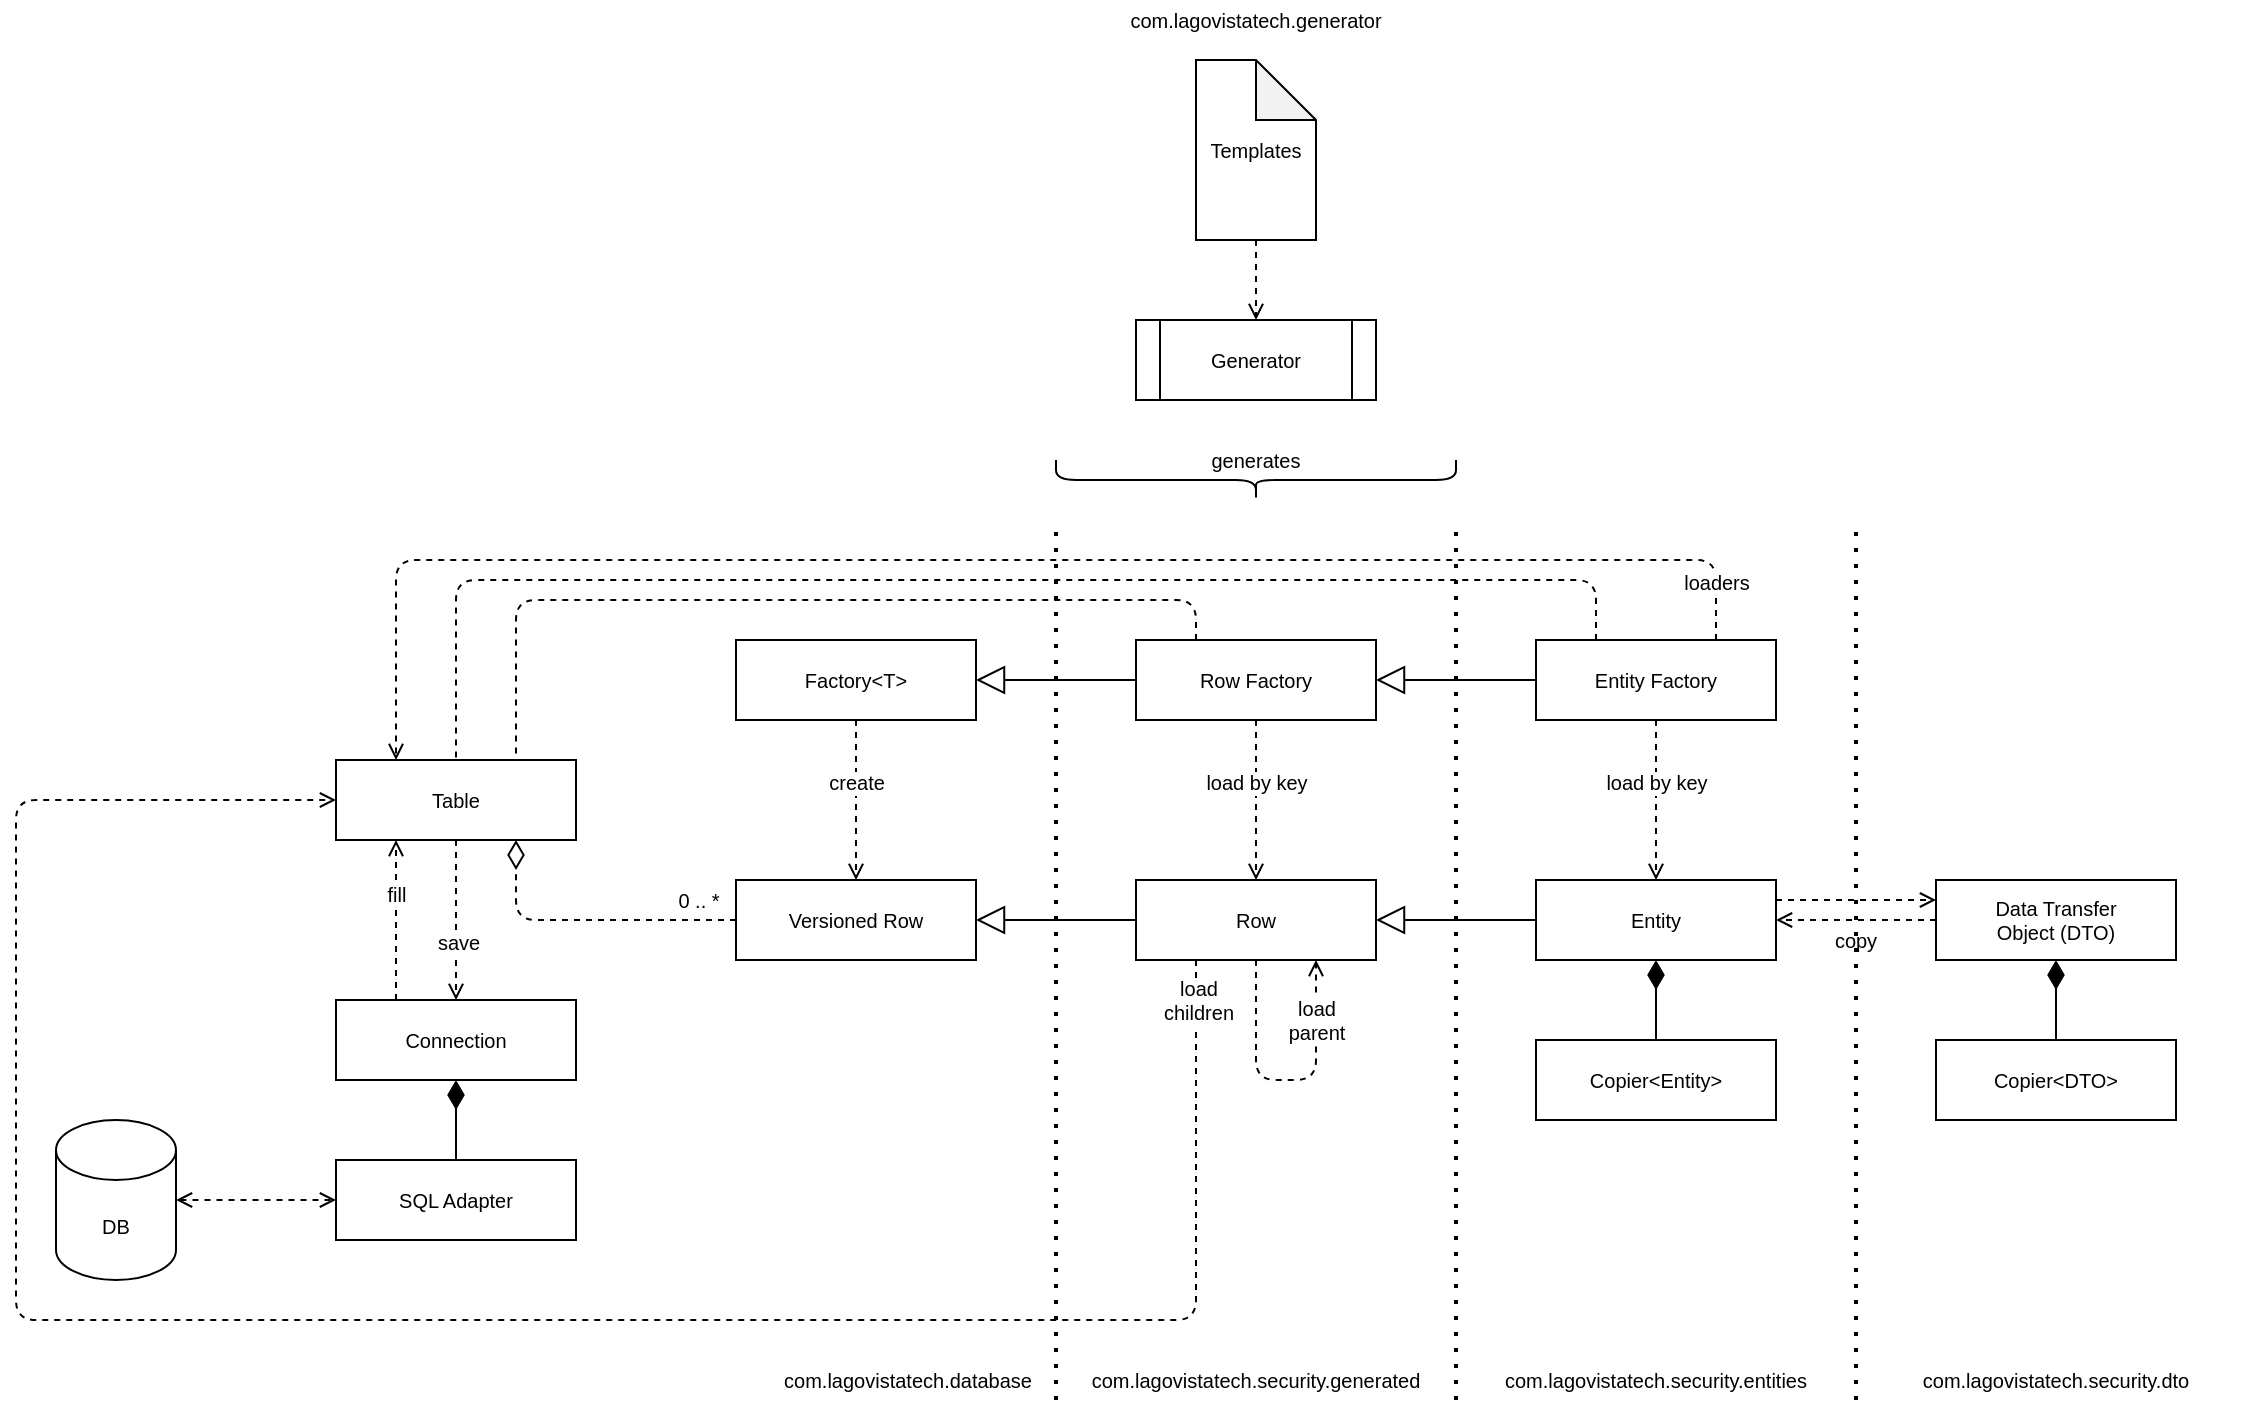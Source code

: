 <mxfile version="14.9.6" type="device"><diagram id="TvtnYFpjn__jNj63p28z" name="Page-1"><mxGraphModel dx="3470" dy="1372" grid="1" gridSize="10" guides="0" tooltips="1" connect="1" arrows="1" fold="1" page="1" pageScale="1" pageWidth="1100" pageHeight="850" math="0" shadow="0"><root><mxCell id="0"/><mxCell id="1" parent="0"/><mxCell id="QpQYyfYQf8VFAbu0AmhI-1" value="DB" style="shape=cylinder3;whiteSpace=wrap;html=1;boundedLbl=1;backgroundOutline=1;size=15;fontSize=10;" vertex="1" parent="1"><mxGeometry x="-60" y="620" width="60" height="80" as="geometry"/></mxCell><mxCell id="QpQYyfYQf8VFAbu0AmhI-2" value="Generator" style="shape=process;whiteSpace=wrap;html=1;backgroundOutline=1;fontSize=10;" vertex="1" parent="1"><mxGeometry x="480" y="220" width="120" height="40" as="geometry"/></mxCell><mxCell id="QpQYyfYQf8VFAbu0AmhI-3" value="Templates" style="shape=note;whiteSpace=wrap;html=1;backgroundOutline=1;darkOpacity=0.05;fontSize=10;" vertex="1" parent="1"><mxGeometry x="510" y="90" width="60" height="90" as="geometry"/></mxCell><mxCell id="QpQYyfYQf8VFAbu0AmhI-4" value="Row" style="rounded=0;whiteSpace=wrap;html=1;fontSize=10;" vertex="1" parent="1"><mxGeometry x="480" y="500" width="120" height="40" as="geometry"/></mxCell><mxCell id="QpQYyfYQf8VFAbu0AmhI-5" value="Row Factory" style="rounded=0;whiteSpace=wrap;html=1;fontSize=10;" vertex="1" parent="1"><mxGeometry x="480" y="380" width="120" height="40" as="geometry"/></mxCell><mxCell id="QpQYyfYQf8VFAbu0AmhI-6" value="Connection" style="rounded=0;whiteSpace=wrap;html=1;fontSize=10;" vertex="1" parent="1"><mxGeometry x="80" y="560" width="120" height="40" as="geometry"/></mxCell><mxCell id="QpQYyfYQf8VFAbu0AmhI-7" value="Table" style="rounded=0;whiteSpace=wrap;html=1;fontSize=10;" vertex="1" parent="1"><mxGeometry x="80" y="440" width="120" height="40" as="geometry"/></mxCell><mxCell id="QpQYyfYQf8VFAbu0AmhI-9" value="Entity" style="rounded=0;whiteSpace=wrap;html=1;fontSize=10;" vertex="1" parent="1"><mxGeometry x="680" y="500" width="120" height="40" as="geometry"/></mxCell><mxCell id="QpQYyfYQf8VFAbu0AmhI-10" value="Entity Factory" style="rounded=0;whiteSpace=wrap;html=1;fontSize=10;" vertex="1" parent="1"><mxGeometry x="680" y="380" width="120" height="40" as="geometry"/></mxCell><mxCell id="QpQYyfYQf8VFAbu0AmhI-11" value="Data Transfer&lt;br style=&quot;font-size: 10px;&quot;&gt;Object (DTO)" style="rounded=0;whiteSpace=wrap;html=1;fontSize=10;" vertex="1" parent="1"><mxGeometry x="880" y="500" width="120" height="40" as="geometry"/></mxCell><mxCell id="QpQYyfYQf8VFAbu0AmhI-12" value="Copier&amp;lt;DTO&amp;gt;" style="rounded=0;whiteSpace=wrap;html=1;fontSize=10;" vertex="1" parent="1"><mxGeometry x="880" y="580" width="120" height="40" as="geometry"/></mxCell><mxCell id="QpQYyfYQf8VFAbu0AmhI-13" value="Copier&amp;lt;Entity&amp;gt;" style="rounded=0;whiteSpace=wrap;html=1;fontSize=10;" vertex="1" parent="1"><mxGeometry x="680" y="580" width="120" height="40" as="geometry"/></mxCell><mxCell id="QpQYyfYQf8VFAbu0AmhI-21" value="" style="endArrow=none;dashed=1;html=1;dashPattern=1 3;strokeWidth=2;fontSize=10;" edge="1" parent="1"><mxGeometry width="50" height="50" relative="1" as="geometry"><mxPoint x="640" y="760" as="sourcePoint"/><mxPoint x="640" y="320" as="targetPoint"/></mxGeometry></mxCell><mxCell id="QpQYyfYQf8VFAbu0AmhI-22" value="" style="endArrow=none;dashed=1;html=1;dashPattern=1 3;strokeWidth=2;fontSize=10;" edge="1" parent="1"><mxGeometry width="50" height="50" relative="1" as="geometry"><mxPoint x="440" y="760" as="sourcePoint"/><mxPoint x="440" y="320" as="targetPoint"/></mxGeometry></mxCell><mxCell id="QpQYyfYQf8VFAbu0AmhI-27" value="" style="endArrow=none;dashed=1;html=1;dashPattern=1 3;strokeWidth=2;fontSize=10;" edge="1" parent="1"><mxGeometry width="50" height="50" relative="1" as="geometry"><mxPoint x="840" y="760" as="sourcePoint"/><mxPoint x="840" y="320" as="targetPoint"/></mxGeometry></mxCell><mxCell id="QpQYyfYQf8VFAbu0AmhI-30" value="Versioned Row" style="rounded=0;whiteSpace=wrap;html=1;fontSize=10;" vertex="1" parent="1"><mxGeometry x="280" y="500" width="120" height="40" as="geometry"/></mxCell><mxCell id="QpQYyfYQf8VFAbu0AmhI-33" value="" style="endArrow=block;endSize=12;endFill=0;html=1;entryX=1;entryY=0.5;entryDx=0;entryDy=0;exitX=0;exitY=0.5;exitDx=0;exitDy=0;fontSize=10;" edge="1" parent="1" source="QpQYyfYQf8VFAbu0AmhI-4" target="QpQYyfYQf8VFAbu0AmhI-30"><mxGeometry width="160" relative="1" as="geometry"><mxPoint x="410" y="260" as="sourcePoint"/><mxPoint x="570" y="260" as="targetPoint"/></mxGeometry></mxCell><mxCell id="QpQYyfYQf8VFAbu0AmhI-34" value="Factory&amp;lt;T&amp;gt;" style="rounded=0;whiteSpace=wrap;html=1;fontSize=10;" vertex="1" parent="1"><mxGeometry x="280" y="380" width="120" height="40" as="geometry"/></mxCell><mxCell id="QpQYyfYQf8VFAbu0AmhI-38" value="SQL Adapter" style="rounded=0;whiteSpace=wrap;html=1;fontSize=10;" vertex="1" parent="1"><mxGeometry x="80" y="640" width="120" height="40" as="geometry"/></mxCell><mxCell id="QpQYyfYQf8VFAbu0AmhI-42" value="" style="endArrow=diamondThin;endFill=1;endSize=12;html=1;exitX=0.5;exitY=0;exitDx=0;exitDy=0;entryX=0.5;entryY=1;entryDx=0;entryDy=0;startSize=12;fontSize=10;" edge="1" parent="1" source="QpQYyfYQf8VFAbu0AmhI-38" target="QpQYyfYQf8VFAbu0AmhI-6"><mxGeometry width="160" relative="1" as="geometry"><mxPoint x="100" y="460" as="sourcePoint"/><mxPoint x="260" y="460" as="targetPoint"/></mxGeometry></mxCell><mxCell id="QpQYyfYQf8VFAbu0AmhI-46" value="" style="endArrow=block;endSize=12;endFill=0;html=1;entryX=1;entryY=0.5;entryDx=0;entryDy=0;exitX=0;exitY=0.5;exitDx=0;exitDy=0;fontSize=10;" edge="1" parent="1" source="QpQYyfYQf8VFAbu0AmhI-5" target="QpQYyfYQf8VFAbu0AmhI-34"><mxGeometry width="160" relative="1" as="geometry"><mxPoint x="490" y="530" as="sourcePoint"/><mxPoint x="410" y="530" as="targetPoint"/></mxGeometry></mxCell><mxCell id="QpQYyfYQf8VFAbu0AmhI-47" value="" style="endArrow=block;endSize=12;endFill=0;html=1;entryX=1;entryY=0.5;entryDx=0;entryDy=0;exitX=0;exitY=0.5;exitDx=0;exitDy=0;fontSize=10;" edge="1" parent="1" source="QpQYyfYQf8VFAbu0AmhI-10" target="QpQYyfYQf8VFAbu0AmhI-5"><mxGeometry width="160" relative="1" as="geometry"><mxPoint x="490" y="410" as="sourcePoint"/><mxPoint x="410" y="410" as="targetPoint"/></mxGeometry></mxCell><mxCell id="QpQYyfYQf8VFAbu0AmhI-48" value="" style="endArrow=block;endSize=12;endFill=0;html=1;entryX=1;entryY=0.5;entryDx=0;entryDy=0;exitX=0;exitY=0.5;exitDx=0;exitDy=0;fontSize=10;" edge="1" parent="1" source="QpQYyfYQf8VFAbu0AmhI-9" target="QpQYyfYQf8VFAbu0AmhI-4"><mxGeometry width="160" relative="1" as="geometry"><mxPoint x="690" y="410" as="sourcePoint"/><mxPoint x="610" y="410" as="targetPoint"/></mxGeometry></mxCell><mxCell id="QpQYyfYQf8VFAbu0AmhI-49" value="" style="endArrow=diamondThin;endFill=1;endSize=12;html=1;exitX=0.5;exitY=0;exitDx=0;exitDy=0;entryX=0.5;entryY=1;entryDx=0;entryDy=0;fontSize=10;" edge="1" parent="1" source="QpQYyfYQf8VFAbu0AmhI-13" target="QpQYyfYQf8VFAbu0AmhI-9"><mxGeometry width="160" relative="1" as="geometry"><mxPoint x="10" y="350" as="sourcePoint"/><mxPoint x="90" y="350" as="targetPoint"/></mxGeometry></mxCell><mxCell id="QpQYyfYQf8VFAbu0AmhI-50" value="" style="endArrow=diamondThin;endFill=1;endSize=12;html=1;exitX=0.5;exitY=0;exitDx=0;exitDy=0;entryX=0.5;entryY=1;entryDx=0;entryDy=0;fontSize=10;" edge="1" parent="1" source="QpQYyfYQf8VFAbu0AmhI-12" target="QpQYyfYQf8VFAbu0AmhI-11"><mxGeometry width="160" relative="1" as="geometry"><mxPoint x="750" y="590" as="sourcePoint"/><mxPoint x="750" y="550" as="targetPoint"/></mxGeometry></mxCell><mxCell id="QpQYyfYQf8VFAbu0AmhI-55" value="load by key" style="html=1;verticalAlign=bottom;endArrow=open;dashed=1;endSize=6;entryX=0.5;entryY=0;entryDx=0;entryDy=0;exitX=0.5;exitY=1;exitDx=0;exitDy=0;fontSize=10;endFill=0;" edge="1" parent="1" source="QpQYyfYQf8VFAbu0AmhI-5" target="QpQYyfYQf8VFAbu0AmhI-4"><mxGeometry relative="1" as="geometry"><mxPoint x="350" y="430" as="sourcePoint"/><mxPoint x="350" y="510" as="targetPoint"/></mxGeometry></mxCell><mxCell id="QpQYyfYQf8VFAbu0AmhI-56" value="load by key" style="html=1;verticalAlign=bottom;endArrow=open;dashed=1;endSize=6;entryX=0.5;entryY=0;entryDx=0;entryDy=0;exitX=0.5;exitY=1;exitDx=0;exitDy=0;fontSize=10;endFill=0;" edge="1" parent="1" source="QpQYyfYQf8VFAbu0AmhI-10" target="QpQYyfYQf8VFAbu0AmhI-9"><mxGeometry relative="1" as="geometry"><mxPoint x="550" y="430" as="sourcePoint"/><mxPoint x="550" y="510" as="targetPoint"/></mxGeometry></mxCell><mxCell id="QpQYyfYQf8VFAbu0AmhI-65" value="" style="endArrow=none;html=1;dashed=1;startSize=8;endSize=6;exitX=0.25;exitY=0;exitDx=0;exitDy=0;entryX=0.75;entryY=0;entryDx=0;entryDy=0;edgeStyle=orthogonalEdgeStyle;fontSize=10;" edge="1" parent="1" source="QpQYyfYQf8VFAbu0AmhI-5" target="QpQYyfYQf8VFAbu0AmhI-7"><mxGeometry width="50" height="50" relative="1" as="geometry"><mxPoint x="360" y="240" as="sourcePoint"/><mxPoint x="410" y="190" as="targetPoint"/><Array as="points"><mxPoint x="510" y="360"/><mxPoint x="170" y="360"/></Array></mxGeometry></mxCell><mxCell id="QpQYyfYQf8VFAbu0AmhI-66" value="" style="endArrow=none;html=1;dashed=1;startSize=8;endSize=6;exitX=0.25;exitY=0;exitDx=0;exitDy=0;edgeStyle=orthogonalEdgeStyle;entryX=0.5;entryY=0;entryDx=0;entryDy=0;fontSize=10;" edge="1" parent="1" source="QpQYyfYQf8VFAbu0AmhI-10" target="QpQYyfYQf8VFAbu0AmhI-7"><mxGeometry width="50" height="50" relative="1" as="geometry"><mxPoint x="550" y="390" as="sourcePoint"/><mxPoint x="130" y="410" as="targetPoint"/><Array as="points"><mxPoint x="710" y="350"/><mxPoint x="140" y="350"/></Array></mxGeometry></mxCell><mxCell id="QpQYyfYQf8VFAbu0AmhI-67" value="create" style="html=1;verticalAlign=bottom;endArrow=open;dashed=1;endSize=6;entryX=0.5;entryY=0;entryDx=0;entryDy=0;exitX=0.5;exitY=1;exitDx=0;exitDy=0;fontSize=10;endFill=0;" edge="1" parent="1" source="QpQYyfYQf8VFAbu0AmhI-34" target="QpQYyfYQf8VFAbu0AmhI-30"><mxGeometry relative="1" as="geometry"><mxPoint x="550" y="430" as="sourcePoint"/><mxPoint x="550" y="510" as="targetPoint"/></mxGeometry></mxCell><mxCell id="QpQYyfYQf8VFAbu0AmhI-68" value="" style="endArrow=open;html=1;dashed=1;fontSize=10;startSize=6;endSize=6;entryX=0;entryY=0.25;entryDx=0;entryDy=0;exitX=1;exitY=0.25;exitDx=0;exitDy=0;endFill=0;" edge="1" parent="1" source="QpQYyfYQf8VFAbu0AmhI-9" target="QpQYyfYQf8VFAbu0AmhI-11"><mxGeometry width="50" height="50" relative="1" as="geometry"><mxPoint x="360" y="340" as="sourcePoint"/><mxPoint x="410" y="290" as="targetPoint"/></mxGeometry></mxCell><mxCell id="QpQYyfYQf8VFAbu0AmhI-69" value="" style="endArrow=open;html=1;dashed=1;fontSize=10;startSize=6;endSize=6;entryX=1;entryY=0.5;entryDx=0;entryDy=0;endFill=0;" edge="1" parent="1" target="QpQYyfYQf8VFAbu0AmhI-9"><mxGeometry width="50" height="50" relative="1" as="geometry"><mxPoint x="880" y="520" as="sourcePoint"/><mxPoint x="410" y="290" as="targetPoint"/></mxGeometry></mxCell><mxCell id="QpQYyfYQf8VFAbu0AmhI-70" value="" style="endArrow=diamondThin;endFill=0;endSize=12;html=1;dashed=1;fontSize=10;exitX=0;exitY=0.5;exitDx=0;exitDy=0;entryX=0.75;entryY=1;entryDx=0;entryDy=0;edgeStyle=orthogonalEdgeStyle;" edge="1" parent="1" source="QpQYyfYQf8VFAbu0AmhI-30" target="QpQYyfYQf8VFAbu0AmhI-7"><mxGeometry width="160" relative="1" as="geometry"><mxPoint x="130" y="550" as="sourcePoint"/><mxPoint x="210" y="550" as="targetPoint"/></mxGeometry></mxCell><mxCell id="QpQYyfYQf8VFAbu0AmhI-76" value="0 .. *" style="edgeLabel;html=1;align=center;verticalAlign=middle;resizable=0;points=[];fontSize=10;" vertex="1" connectable="0" parent="QpQYyfYQf8VFAbu0AmhI-70"><mxGeometry x="-0.513" relative="1" as="geometry"><mxPoint x="17" y="-10" as="offset"/></mxGeometry></mxCell><mxCell id="QpQYyfYQf8VFAbu0AmhI-71" value="" style="endArrow=open;startArrow=open;html=1;dashed=1;fontSize=10;startSize=6;endSize=6;entryX=0;entryY=0.5;entryDx=0;entryDy=0;exitX=1;exitY=0.5;exitDx=0;exitDy=0;exitPerimeter=0;endFill=0;startFill=0;" edge="1" parent="1" source="QpQYyfYQf8VFAbu0AmhI-1" target="QpQYyfYQf8VFAbu0AmhI-38"><mxGeometry width="50" height="50" relative="1" as="geometry"><mxPoint x="360" y="340" as="sourcePoint"/><mxPoint x="410" y="290" as="targetPoint"/></mxGeometry></mxCell><mxCell id="QpQYyfYQf8VFAbu0AmhI-72" value="" style="endArrow=open;html=1;dashed=1;fontSize=10;startSize=6;endSize=6;exitX=0.25;exitY=0;exitDx=0;exitDy=0;entryX=0.25;entryY=1;entryDx=0;entryDy=0;endFill=0;" edge="1" parent="1" source="QpQYyfYQf8VFAbu0AmhI-6" target="QpQYyfYQf8VFAbu0AmhI-7"><mxGeometry width="50" height="50" relative="1" as="geometry"><mxPoint x="360" y="340" as="sourcePoint"/><mxPoint x="410" y="290" as="targetPoint"/></mxGeometry></mxCell><mxCell id="QpQYyfYQf8VFAbu0AmhI-74" value="fill" style="edgeLabel;html=1;align=center;verticalAlign=middle;resizable=0;points=[];fontSize=10;" vertex="1" connectable="0" parent="QpQYyfYQf8VFAbu0AmhI-72"><mxGeometry x="0.325" y="1" relative="1" as="geometry"><mxPoint x="1" as="offset"/></mxGeometry></mxCell><mxCell id="QpQYyfYQf8VFAbu0AmhI-73" value="" style="endArrow=open;html=1;dashed=1;fontSize=10;startSize=6;endSize=6;entryX=0.5;entryY=0;entryDx=0;entryDy=0;exitX=0.5;exitY=1;exitDx=0;exitDy=0;endFill=0;" edge="1" parent="1" source="QpQYyfYQf8VFAbu0AmhI-7" target="QpQYyfYQf8VFAbu0AmhI-6"><mxGeometry width="50" height="50" relative="1" as="geometry"><mxPoint x="360" y="340" as="sourcePoint"/><mxPoint x="410" y="290" as="targetPoint"/></mxGeometry></mxCell><mxCell id="QpQYyfYQf8VFAbu0AmhI-75" value="save" style="edgeLabel;html=1;align=center;verticalAlign=middle;resizable=0;points=[];fontSize=10;" vertex="1" connectable="0" parent="QpQYyfYQf8VFAbu0AmhI-73"><mxGeometry x="0.275" y="1" relative="1" as="geometry"><mxPoint as="offset"/></mxGeometry></mxCell><mxCell id="QpQYyfYQf8VFAbu0AmhI-77" value="" style="endArrow=open;html=1;dashed=1;fontSize=10;startSize=6;endSize=6;exitX=0.25;exitY=1;exitDx=0;exitDy=0;entryX=0;entryY=0.5;entryDx=0;entryDy=0;edgeStyle=orthogonalEdgeStyle;endFill=0;" edge="1" parent="1" source="QpQYyfYQf8VFAbu0AmhI-4" target="QpQYyfYQf8VFAbu0AmhI-7"><mxGeometry width="50" height="50" relative="1" as="geometry"><mxPoint x="360" y="440" as="sourcePoint"/><mxPoint x="410" y="390" as="targetPoint"/><Array as="points"><mxPoint x="510" y="720"/><mxPoint x="-80" y="720"/><mxPoint x="-80" y="460"/></Array></mxGeometry></mxCell><mxCell id="QpQYyfYQf8VFAbu0AmhI-78" value="load&lt;br&gt;children" style="edgeLabel;html=1;align=center;verticalAlign=middle;resizable=0;points=[];fontSize=10;" vertex="1" connectable="0" parent="QpQYyfYQf8VFAbu0AmhI-77"><mxGeometry x="-0.98" y="1" relative="1" as="geometry"><mxPoint y="8" as="offset"/></mxGeometry></mxCell><mxCell id="QpQYyfYQf8VFAbu0AmhI-80" value="" style="endArrow=open;html=1;dashed=1;fontSize=10;startSize=6;endSize=6;exitX=0.5;exitY=1;exitDx=0;exitDy=0;entryX=0.75;entryY=1;entryDx=0;entryDy=0;edgeStyle=orthogonalEdgeStyle;endFill=0;" edge="1" parent="1" source="QpQYyfYQf8VFAbu0AmhI-4" target="QpQYyfYQf8VFAbu0AmhI-4"><mxGeometry width="50" height="50" relative="1" as="geometry"><mxPoint x="520" y="550" as="sourcePoint"/><mxPoint x="90" y="470" as="targetPoint"/><Array as="points"><mxPoint x="540" y="600"/><mxPoint x="570" y="600"/></Array></mxGeometry></mxCell><mxCell id="QpQYyfYQf8VFAbu0AmhI-81" value="load&lt;br&gt;parent" style="edgeLabel;html=1;align=center;verticalAlign=middle;resizable=0;points=[];fontSize=10;" vertex="1" connectable="0" parent="QpQYyfYQf8VFAbu0AmhI-80"><mxGeometry x="-0.98" y="1" relative="1" as="geometry"><mxPoint x="29" y="28" as="offset"/></mxGeometry></mxCell><mxCell id="QpQYyfYQf8VFAbu0AmhI-82" value="" style="shape=curlyBracket;whiteSpace=wrap;html=1;rounded=1;fontSize=10;align=left;rotation=-90;" vertex="1" parent="1"><mxGeometry x="530" y="200" width="20" height="200" as="geometry"/></mxCell><mxCell id="QpQYyfYQf8VFAbu0AmhI-83" value="generates" style="text;html=1;strokeColor=none;fillColor=none;align=center;verticalAlign=middle;whiteSpace=wrap;rounded=0;fontSize=10;" vertex="1" parent="1"><mxGeometry x="440" y="280" width="200" height="20" as="geometry"/></mxCell><mxCell id="QpQYyfYQf8VFAbu0AmhI-84" value="" style="endArrow=open;html=1;dashed=1;fontSize=10;startSize=6;endSize=6;exitX=0.5;exitY=1;exitDx=0;exitDy=0;exitPerimeter=0;entryX=0.5;entryY=0;entryDx=0;entryDy=0;endFill=0;" edge="1" parent="1" source="QpQYyfYQf8VFAbu0AmhI-3" target="QpQYyfYQf8VFAbu0AmhI-2"><mxGeometry width="50" height="50" relative="1" as="geometry"><mxPoint x="630" y="180" as="sourcePoint"/><mxPoint x="680" y="130" as="targetPoint"/></mxGeometry></mxCell><mxCell id="QpQYyfYQf8VFAbu0AmhI-86" value="copy" style="text;html=1;strokeColor=none;fillColor=none;align=center;verticalAlign=middle;whiteSpace=wrap;rounded=0;fontSize=10;" vertex="1" parent="1"><mxGeometry x="820" y="520" width="40" height="20" as="geometry"/></mxCell><mxCell id="QpQYyfYQf8VFAbu0AmhI-87" value="com.lagovistatech.database" style="text;html=1;strokeColor=none;fillColor=none;align=right;verticalAlign=middle;whiteSpace=wrap;rounded=0;fontSize=10;" vertex="1" parent="1"><mxGeometry x="240" y="740" width="190" height="20" as="geometry"/></mxCell><mxCell id="QpQYyfYQf8VFAbu0AmhI-89" value="com.lagovistatech.security.generated" style="text;html=1;strokeColor=none;fillColor=none;align=center;verticalAlign=middle;whiteSpace=wrap;rounded=0;fontSize=10;" vertex="1" parent="1"><mxGeometry x="440" y="740" width="200" height="20" as="geometry"/></mxCell><mxCell id="QpQYyfYQf8VFAbu0AmhI-90" value="com.lagovistatech.security.entities" style="text;html=1;strokeColor=none;fillColor=none;align=center;verticalAlign=middle;whiteSpace=wrap;rounded=0;fontSize=10;" vertex="1" parent="1"><mxGeometry x="640" y="740" width="200" height="20" as="geometry"/></mxCell><mxCell id="QpQYyfYQf8VFAbu0AmhI-91" value="com.lagovistatech.security.dto" style="text;html=1;strokeColor=none;fillColor=none;align=center;verticalAlign=middle;whiteSpace=wrap;rounded=0;fontSize=10;" vertex="1" parent="1"><mxGeometry x="840" y="740" width="200" height="20" as="geometry"/></mxCell><mxCell id="QpQYyfYQf8VFAbu0AmhI-92" value="loaders" style="html=1;verticalAlign=bottom;endArrow=open;dashed=1;endSize=6;entryX=0.25;entryY=0;entryDx=0;entryDy=0;exitX=0.75;exitY=0;exitDx=0;exitDy=0;fontSize=10;edgeStyle=orthogonalEdgeStyle;endFill=0;" edge="1" parent="1" source="QpQYyfYQf8VFAbu0AmhI-10" target="QpQYyfYQf8VFAbu0AmhI-7"><mxGeometry x="-0.95" relative="1" as="geometry"><mxPoint x="750" y="430" as="sourcePoint"/><mxPoint x="750" y="510" as="targetPoint"/><Array as="points"><mxPoint x="770" y="340"/><mxPoint x="110" y="340"/></Array><mxPoint as="offset"/></mxGeometry></mxCell><mxCell id="QpQYyfYQf8VFAbu0AmhI-93" value="com.lagovistatech.generator" style="text;html=1;strokeColor=none;fillColor=none;align=center;verticalAlign=middle;whiteSpace=wrap;rounded=0;fontSize=10;" vertex="1" parent="1"><mxGeometry x="440" y="60" width="200" height="20" as="geometry"/></mxCell></root></mxGraphModel></diagram></mxfile>
